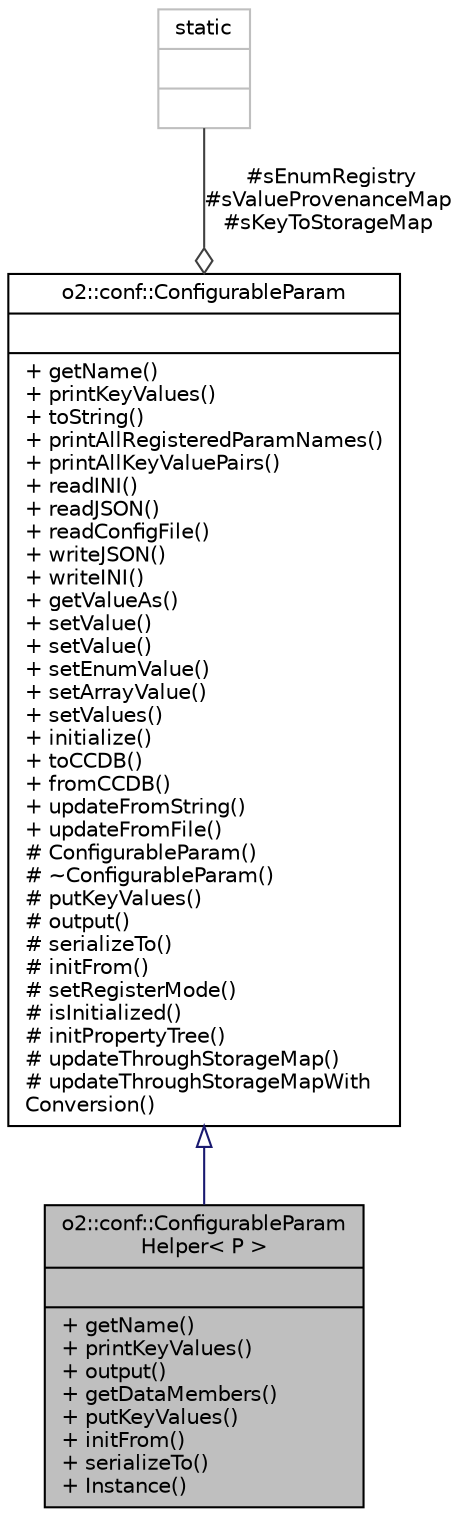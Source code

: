 digraph "o2::conf::ConfigurableParamHelper&lt; P &gt;"
{
 // INTERACTIVE_SVG=YES
  bgcolor="transparent";
  edge [fontname="Helvetica",fontsize="10",labelfontname="Helvetica",labelfontsize="10"];
  node [fontname="Helvetica",fontsize="10",shape=record];
  Node82 [label="{o2::conf::ConfigurableParam\lHelper\< P \>\n||+ getName()\l+ printKeyValues()\l+ output()\l+ getDataMembers()\l+ putKeyValues()\l+ initFrom()\l+ serializeTo()\l+ Instance()\l}",height=0.2,width=0.4,color="black", fillcolor="grey75", style="filled", fontcolor="black"];
  Node83 -> Node82 [dir="back",color="midnightblue",fontsize="10",style="solid",arrowtail="onormal",fontname="Helvetica"];
  Node83 [label="{o2::conf::ConfigurableParam\n||+ getName()\l+ printKeyValues()\l+ toString()\l+ printAllRegisteredParamNames()\l+ printAllKeyValuePairs()\l+ readINI()\l+ readJSON()\l+ readConfigFile()\l+ writeJSON()\l+ writeINI()\l+ getValueAs()\l+ setValue()\l+ setValue()\l+ setEnumValue()\l+ setArrayValue()\l+ setValues()\l+ initialize()\l+ toCCDB()\l+ fromCCDB()\l+ updateFromString()\l+ updateFromFile()\l# ConfigurableParam()\l# ~ConfigurableParam()\l# putKeyValues()\l# output()\l# serializeTo()\l# initFrom()\l# setRegisterMode()\l# isInitialized()\l# initPropertyTree()\l# updateThroughStorageMap()\l# updateThroughStorageMapWith\lConversion()\l}",height=0.2,width=0.4,color="black",URL="$d6/d14/classo2_1_1conf_1_1ConfigurableParam.html"];
  Node84 -> Node83 [color="grey25",fontsize="10",style="solid",label=" #sEnumRegistry\n#sValueProvenanceMap\n#sKeyToStorageMap" ,arrowhead="odiamond",fontname="Helvetica"];
  Node84 [label="{static\n||}",height=0.2,width=0.4,color="grey75"];
}

